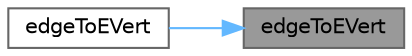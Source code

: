 digraph "edgeToEVert"
{
 // LATEX_PDF_SIZE
  bgcolor="transparent";
  edge [fontname=Helvetica,fontsize=10,labelfontname=Helvetica,labelfontsize=10];
  node [fontname=Helvetica,fontsize=10,shape=box,height=0.2,width=0.4];
  rankdir="RL";
  Node1 [id="Node000001",label="edgeToEVert",height=0.2,width=0.4,color="gray40", fillcolor="grey60", style="filled", fontcolor="black",tooltip=" "];
  Node1 -> Node2 [id="edge1_Node000001_Node000002",dir="back",color="steelblue1",style="solid",tooltip=" "];
  Node2 [id="Node000002",label="edgeToEVert",height=0.2,width=0.4,color="grey40", fillcolor="white", style="filled",URL="$classFoam_1_1edgeVertex.html#ab3b014f44240c853ca282e8dfa737fd2",tooltip=" "];
}

